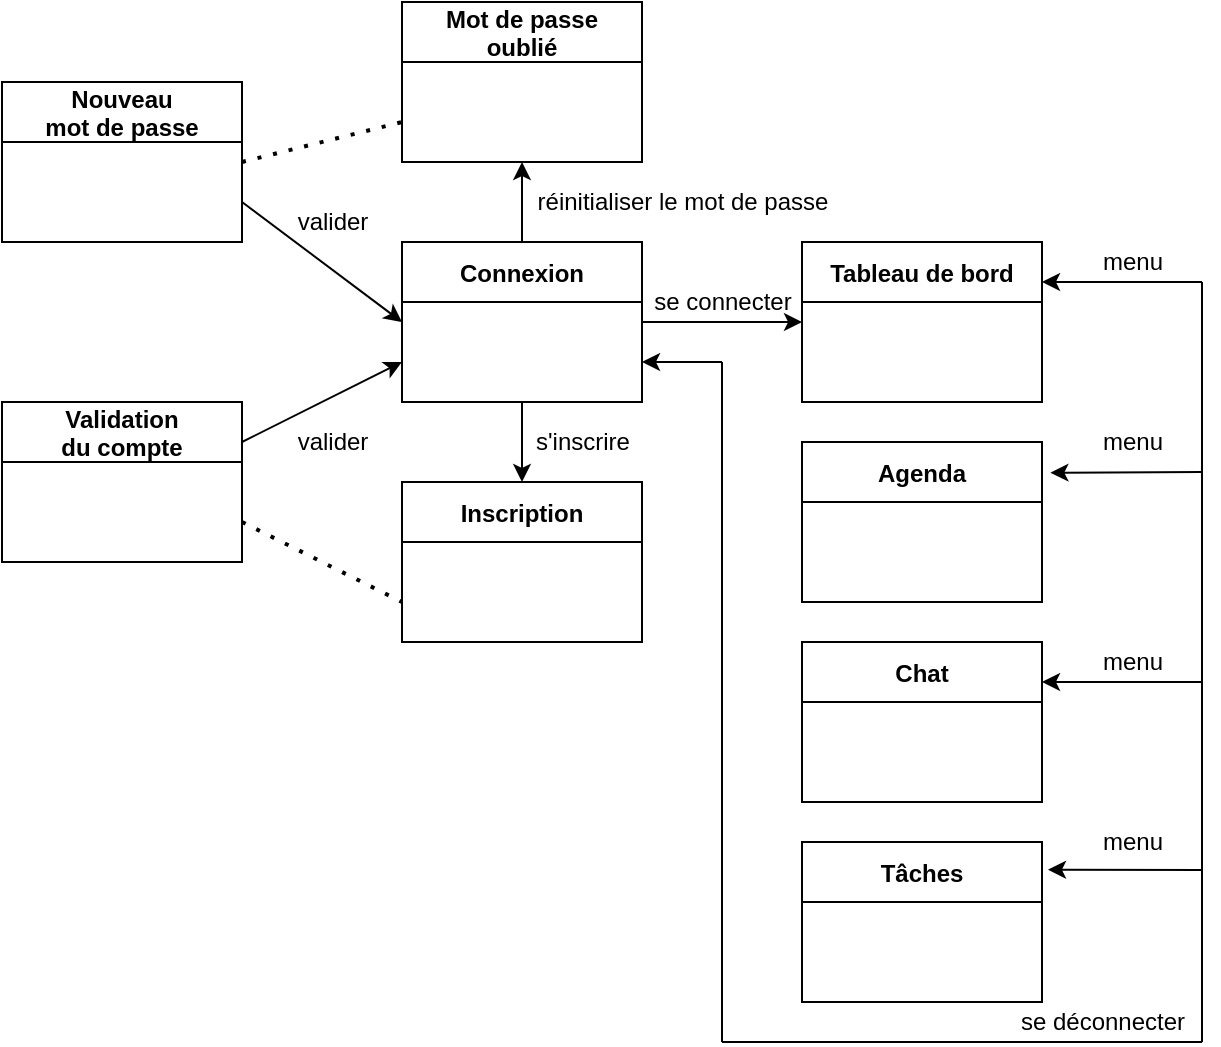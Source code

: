 <mxfile version="16.2.4" type="device"><diagram id="VI68tl2v_NzUoXbl4sMf" name="Page-1"><mxGraphModel dx="1185" dy="643" grid="0" gridSize="10" guides="1" tooltips="1" connect="1" arrows="1" fold="1" page="1" pageScale="1" pageWidth="1100" pageHeight="850" math="0" shadow="0"><root><mxCell id="0"/><mxCell id="1" parent="0"/><mxCell id="R50mto0Xh7WeJnzFNKol-1" value="Tableau de bord" style="swimlane;startSize=30;" vertex="1" parent="1"><mxGeometry x="480" y="240" width="120" height="80" as="geometry"/></mxCell><mxCell id="R50mto0Xh7WeJnzFNKol-7" style="edgeStyle=orthogonalEdgeStyle;rounded=0;orthogonalLoop=1;jettySize=auto;html=1;exitX=1;exitY=0.5;exitDx=0;exitDy=0;entryX=0;entryY=0.5;entryDx=0;entryDy=0;" edge="1" parent="1" source="R50mto0Xh7WeJnzFNKol-2" target="R50mto0Xh7WeJnzFNKol-1"><mxGeometry relative="1" as="geometry"/></mxCell><mxCell id="R50mto0Xh7WeJnzFNKol-2" value="Connexion" style="swimlane;startSize=30;" vertex="1" parent="1"><mxGeometry x="280" y="240" width="120" height="80" as="geometry"/></mxCell><mxCell id="R50mto0Xh7WeJnzFNKol-3" value="Tâches" style="swimlane;startSize=30;" vertex="1" parent="1"><mxGeometry x="480" y="540" width="120" height="80" as="geometry"/></mxCell><mxCell id="R50mto0Xh7WeJnzFNKol-4" value="Chat" style="swimlane;startSize=30;" vertex="1" parent="1"><mxGeometry x="480" y="440" width="120" height="80" as="geometry"/></mxCell><mxCell id="R50mto0Xh7WeJnzFNKol-5" value="Agenda" style="swimlane;startSize=30;" vertex="1" parent="1"><mxGeometry x="480" y="340" width="120" height="80" as="geometry"/></mxCell><mxCell id="R50mto0Xh7WeJnzFNKol-17" value="se connecter" style="text;html=1;resizable=0;autosize=1;align=center;verticalAlign=middle;points=[];fillColor=none;strokeColor=none;rounded=0;" vertex="1" parent="1"><mxGeometry x="400" y="260" width="80" height="20" as="geometry"/></mxCell><mxCell id="R50mto0Xh7WeJnzFNKol-18" value="Inscription" style="swimlane;startSize=30;" vertex="1" parent="1"><mxGeometry x="280" y="360" width="120" height="80" as="geometry"/></mxCell><mxCell id="R50mto0Xh7WeJnzFNKol-20" value="" style="endArrow=classic;html=1;rounded=0;exitX=0.5;exitY=1;exitDx=0;exitDy=0;entryX=0.5;entryY=0;entryDx=0;entryDy=0;" edge="1" parent="1" source="R50mto0Xh7WeJnzFNKol-2" target="R50mto0Xh7WeJnzFNKol-18"><mxGeometry width="50" height="50" relative="1" as="geometry"><mxPoint x="450" y="430" as="sourcePoint"/><mxPoint x="500" y="380" as="targetPoint"/></mxGeometry></mxCell><mxCell id="R50mto0Xh7WeJnzFNKol-21" value="s'inscrire" style="text;html=1;resizable=0;autosize=1;align=center;verticalAlign=middle;points=[];fillColor=none;strokeColor=none;rounded=0;" vertex="1" parent="1"><mxGeometry x="340" y="330" width="60" height="20" as="geometry"/></mxCell><mxCell id="R50mto0Xh7WeJnzFNKol-22" value="Mot de passe &#10;oublié" style="swimlane;startSize=30;" vertex="1" parent="1"><mxGeometry x="280" y="120" width="120" height="80" as="geometry"/></mxCell><mxCell id="R50mto0Xh7WeJnzFNKol-23" value="réinitialiser le mot de passe" style="text;html=1;resizable=0;autosize=1;align=center;verticalAlign=middle;points=[];fillColor=none;strokeColor=none;rounded=0;" vertex="1" parent="1"><mxGeometry x="340" y="210" width="160" height="20" as="geometry"/></mxCell><mxCell id="R50mto0Xh7WeJnzFNKol-24" value="" style="endArrow=classic;html=1;rounded=0;exitX=0.5;exitY=0;exitDx=0;exitDy=0;entryX=0.5;entryY=1;entryDx=0;entryDy=0;" edge="1" parent="1" source="R50mto0Xh7WeJnzFNKol-2" target="R50mto0Xh7WeJnzFNKol-22"><mxGeometry width="50" height="50" relative="1" as="geometry"><mxPoint x="350" y="330" as="sourcePoint"/><mxPoint x="350" y="370" as="targetPoint"/></mxGeometry></mxCell><mxCell id="R50mto0Xh7WeJnzFNKol-25" value="Nouveau &#10;mot de passe" style="swimlane;startSize=30;" vertex="1" parent="1"><mxGeometry x="80" y="160" width="120" height="80" as="geometry"/></mxCell><mxCell id="R50mto0Xh7WeJnzFNKol-27" value="" style="endArrow=classic;html=1;rounded=0;exitX=1;exitY=0.75;exitDx=0;exitDy=0;entryX=0;entryY=0.5;entryDx=0;entryDy=0;" edge="1" parent="1" source="R50mto0Xh7WeJnzFNKol-25" target="R50mto0Xh7WeJnzFNKol-2"><mxGeometry width="50" height="50" relative="1" as="geometry"><mxPoint x="350" y="250" as="sourcePoint"/><mxPoint x="350" y="210" as="targetPoint"/></mxGeometry></mxCell><mxCell id="R50mto0Xh7WeJnzFNKol-28" value="Validation&#10;du compte" style="swimlane;startSize=30;" vertex="1" parent="1"><mxGeometry x="80" y="320" width="120" height="80" as="geometry"/></mxCell><mxCell id="R50mto0Xh7WeJnzFNKol-29" value="" style="endArrow=classic;html=1;rounded=0;exitX=1;exitY=0.25;exitDx=0;exitDy=0;entryX=0;entryY=0.75;entryDx=0;entryDy=0;" edge="1" parent="1" source="R50mto0Xh7WeJnzFNKol-28" target="R50mto0Xh7WeJnzFNKol-2"><mxGeometry width="50" height="50" relative="1" as="geometry"><mxPoint x="350" y="250" as="sourcePoint"/><mxPoint x="350" y="210" as="targetPoint"/></mxGeometry></mxCell><mxCell id="R50mto0Xh7WeJnzFNKol-31" value="valider" style="text;html=1;resizable=0;autosize=1;align=center;verticalAlign=middle;points=[];fillColor=none;strokeColor=none;rounded=0;" vertex="1" parent="1"><mxGeometry x="220" y="220" width="50" height="20" as="geometry"/></mxCell><mxCell id="R50mto0Xh7WeJnzFNKol-32" value="valider" style="text;html=1;resizable=0;autosize=1;align=center;verticalAlign=middle;points=[];fillColor=none;strokeColor=none;rounded=0;" vertex="1" parent="1"><mxGeometry x="220" y="330" width="50" height="20" as="geometry"/></mxCell><mxCell id="R50mto0Xh7WeJnzFNKol-39" value="" style="endArrow=none;html=1;rounded=0;" edge="1" parent="1"><mxGeometry width="50" height="50" relative="1" as="geometry"><mxPoint x="680" y="640" as="sourcePoint"/><mxPoint x="680" y="260" as="targetPoint"/></mxGeometry></mxCell><mxCell id="R50mto0Xh7WeJnzFNKol-40" value="" style="endArrow=classic;html=1;rounded=0;entryX=1;entryY=0.25;entryDx=0;entryDy=0;" edge="1" parent="1" target="R50mto0Xh7WeJnzFNKol-1"><mxGeometry width="50" height="50" relative="1" as="geometry"><mxPoint x="680" y="260" as="sourcePoint"/><mxPoint x="720" y="250" as="targetPoint"/></mxGeometry></mxCell><mxCell id="R50mto0Xh7WeJnzFNKol-41" value="" style="endArrow=classic;html=1;rounded=0;entryX=1.035;entryY=0.192;entryDx=0;entryDy=0;entryPerimeter=0;" edge="1" parent="1" target="R50mto0Xh7WeJnzFNKol-5"><mxGeometry width="50" height="50" relative="1" as="geometry"><mxPoint x="680" y="355" as="sourcePoint"/><mxPoint x="790" y="550" as="targetPoint"/></mxGeometry></mxCell><mxCell id="R50mto0Xh7WeJnzFNKol-42" value="" style="endArrow=classic;html=1;rounded=0;entryX=1;entryY=0.25;entryDx=0;entryDy=0;" edge="1" parent="1" target="R50mto0Xh7WeJnzFNKol-4"><mxGeometry width="50" height="50" relative="1" as="geometry"><mxPoint x="680" y="460" as="sourcePoint"/><mxPoint x="690" y="420" as="targetPoint"/></mxGeometry></mxCell><mxCell id="R50mto0Xh7WeJnzFNKol-43" value="" style="endArrow=classic;html=1;rounded=0;entryX=1.025;entryY=0.173;entryDx=0;entryDy=0;entryPerimeter=0;" edge="1" parent="1" target="R50mto0Xh7WeJnzFNKol-3"><mxGeometry width="50" height="50" relative="1" as="geometry"><mxPoint x="680" y="554" as="sourcePoint"/><mxPoint x="800" y="560" as="targetPoint"/></mxGeometry></mxCell><mxCell id="R50mto0Xh7WeJnzFNKol-44" value="menu" style="text;html=1;resizable=0;autosize=1;align=center;verticalAlign=middle;points=[];fillColor=none;strokeColor=none;rounded=0;" vertex="1" parent="1"><mxGeometry x="620" y="240" width="50" height="20" as="geometry"/></mxCell><mxCell id="R50mto0Xh7WeJnzFNKol-45" value="" style="endArrow=classic;html=1;rounded=0;entryX=1;entryY=0.75;entryDx=0;entryDy=0;" edge="1" parent="1" target="R50mto0Xh7WeJnzFNKol-2"><mxGeometry width="50" height="50" relative="1" as="geometry"><mxPoint x="440" y="300" as="sourcePoint"/><mxPoint x="793" y="315" as="targetPoint"/></mxGeometry></mxCell><mxCell id="R50mto0Xh7WeJnzFNKol-46" value="" style="endArrow=none;html=1;rounded=0;" edge="1" parent="1"><mxGeometry width="50" height="50" relative="1" as="geometry"><mxPoint x="440" y="640" as="sourcePoint"/><mxPoint x="440" y="300" as="targetPoint"/></mxGeometry></mxCell><mxCell id="R50mto0Xh7WeJnzFNKol-47" value="" style="endArrow=none;html=1;rounded=0;" edge="1" parent="1"><mxGeometry width="50" height="50" relative="1" as="geometry"><mxPoint x="440" y="640" as="sourcePoint"/><mxPoint x="680" y="640" as="targetPoint"/></mxGeometry></mxCell><mxCell id="R50mto0Xh7WeJnzFNKol-48" value="menu" style="text;html=1;resizable=0;autosize=1;align=center;verticalAlign=middle;points=[];fillColor=none;strokeColor=none;rounded=0;" vertex="1" parent="1"><mxGeometry x="620" y="330" width="50" height="20" as="geometry"/></mxCell><mxCell id="R50mto0Xh7WeJnzFNKol-49" value="menu" style="text;html=1;resizable=0;autosize=1;align=center;verticalAlign=middle;points=[];fillColor=none;strokeColor=none;rounded=0;" vertex="1" parent="1"><mxGeometry x="620" y="440" width="50" height="20" as="geometry"/></mxCell><mxCell id="R50mto0Xh7WeJnzFNKol-50" value="menu" style="text;html=1;resizable=0;autosize=1;align=center;verticalAlign=middle;points=[];fillColor=none;strokeColor=none;rounded=0;" vertex="1" parent="1"><mxGeometry x="620" y="530" width="50" height="20" as="geometry"/></mxCell><mxCell id="R50mto0Xh7WeJnzFNKol-51" value="se déconnecter" style="text;html=1;resizable=0;autosize=1;align=center;verticalAlign=middle;points=[];fillColor=none;strokeColor=none;rounded=0;" vertex="1" parent="1"><mxGeometry x="580" y="620" width="100" height="20" as="geometry"/></mxCell><mxCell id="R50mto0Xh7WeJnzFNKol-52" value="" style="endArrow=none;dashed=1;html=1;dashPattern=1 3;strokeWidth=2;rounded=0;entryX=0;entryY=0.75;entryDx=0;entryDy=0;exitX=1;exitY=0.75;exitDx=0;exitDy=0;" edge="1" parent="1" source="R50mto0Xh7WeJnzFNKol-28" target="R50mto0Xh7WeJnzFNKol-18"><mxGeometry width="50" height="50" relative="1" as="geometry"><mxPoint x="210" y="380" as="sourcePoint"/><mxPoint x="250" y="430" as="targetPoint"/></mxGeometry></mxCell><mxCell id="R50mto0Xh7WeJnzFNKol-53" value="" style="endArrow=none;dashed=1;html=1;dashPattern=1 3;strokeWidth=2;rounded=0;entryX=0;entryY=0.75;entryDx=0;entryDy=0;exitX=1;exitY=0.5;exitDx=0;exitDy=0;" edge="1" parent="1" source="R50mto0Xh7WeJnzFNKol-25" target="R50mto0Xh7WeJnzFNKol-22"><mxGeometry width="50" height="50" relative="1" as="geometry"><mxPoint x="170" y="300" as="sourcePoint"/><mxPoint x="220" y="250" as="targetPoint"/></mxGeometry></mxCell></root></mxGraphModel></diagram></mxfile>